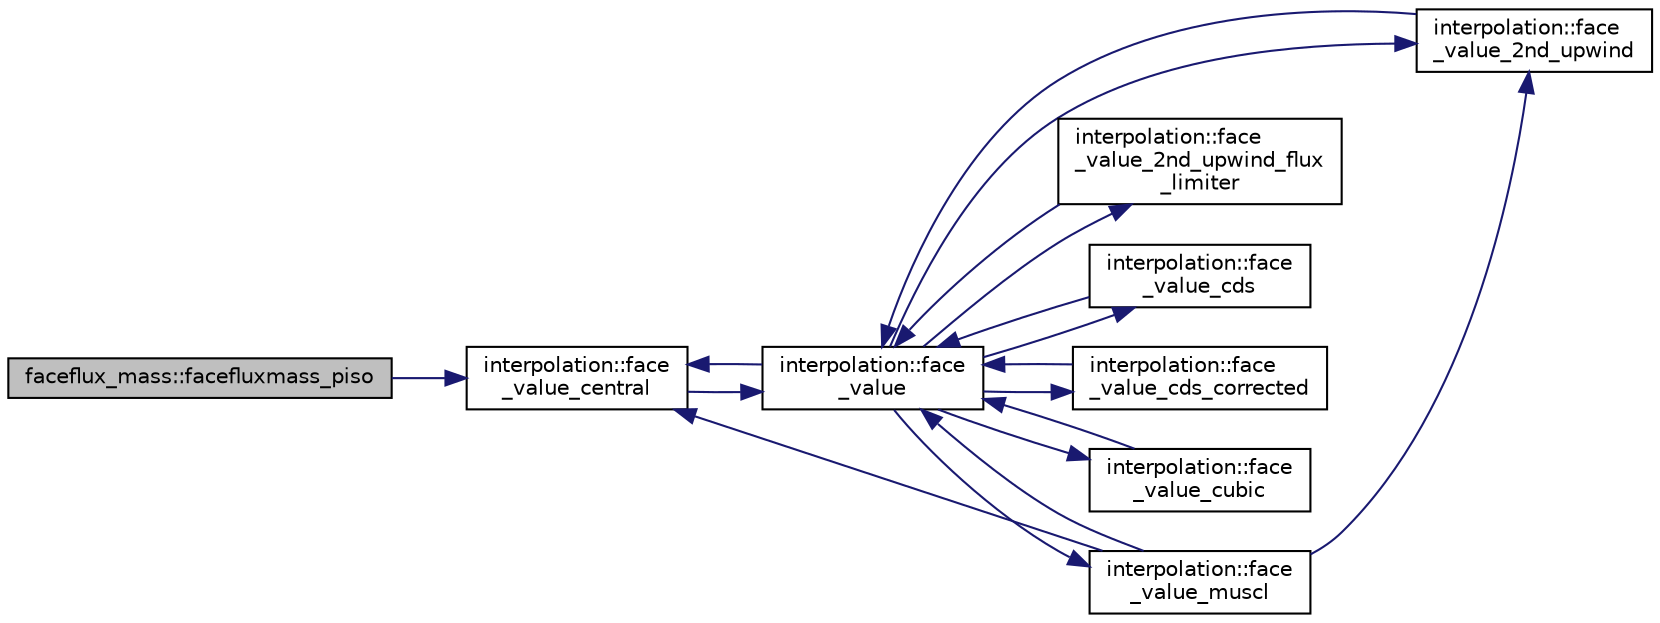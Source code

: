 digraph "faceflux_mass::facefluxmass_piso"
{
 // LATEX_PDF_SIZE
  edge [fontname="Helvetica",fontsize="10",labelfontname="Helvetica",labelfontsize="10"];
  node [fontname="Helvetica",fontsize="10",shape=record];
  rankdir="LR";
  Node1 [label="faceflux_mass::facefluxmass_piso",height=0.2,width=0.4,color="black", fillcolor="grey75", style="filled", fontcolor="black",tooltip=" "];
  Node1 -> Node2 [color="midnightblue",fontsize="10",style="solid"];
  Node2 [label="interpolation::face\l_value_central",height=0.2,width=0.4,color="black", fillcolor="white", style="filled",URL="$namespaceinterpolation.html#ab244a4491720b6c92b4f5e6e2539e06c",tooltip=" "];
  Node2 -> Node3 [color="midnightblue",fontsize="10",style="solid"];
  Node3 [label="interpolation::face\l_value",height=0.2,width=0.4,color="black", fillcolor="white", style="filled",URL="$namespaceinterpolation.html#a4906644e7abbc98fe9e87749dd7ca907",tooltip=" "];
  Node3 -> Node4 [color="midnightblue",fontsize="10",style="solid"];
  Node4 [label="interpolation::face\l_value_2nd_upwind",height=0.2,width=0.4,color="black", fillcolor="white", style="filled",URL="$namespaceinterpolation.html#aad6795e9522c835edaf6484a063343cc",tooltip=" "];
  Node4 -> Node3 [color="midnightblue",fontsize="10",style="solid"];
  Node3 -> Node5 [color="midnightblue",fontsize="10",style="solid"];
  Node5 [label="interpolation::face\l_value_2nd_upwind_flux\l_limiter",height=0.2,width=0.4,color="black", fillcolor="white", style="filled",URL="$namespaceinterpolation.html#af5ae37f4a0cb45e47998b454659a6eb9",tooltip=" "];
  Node5 -> Node3 [color="midnightblue",fontsize="10",style="solid"];
  Node3 -> Node6 [color="midnightblue",fontsize="10",style="solid"];
  Node6 [label="interpolation::face\l_value_cds",height=0.2,width=0.4,color="black", fillcolor="white", style="filled",URL="$namespaceinterpolation.html#a2955420d11e2fbe30a99e4fefc374759",tooltip=" "];
  Node6 -> Node3 [color="midnightblue",fontsize="10",style="solid"];
  Node3 -> Node7 [color="midnightblue",fontsize="10",style="solid"];
  Node7 [label="interpolation::face\l_value_cds_corrected",height=0.2,width=0.4,color="black", fillcolor="white", style="filled",URL="$namespaceinterpolation.html#aebfa91890374b7e5e59f1342aa091a58",tooltip=" "];
  Node7 -> Node3 [color="midnightblue",fontsize="10",style="solid"];
  Node3 -> Node2 [color="midnightblue",fontsize="10",style="solid"];
  Node3 -> Node8 [color="midnightblue",fontsize="10",style="solid"];
  Node8 [label="interpolation::face\l_value_cubic",height=0.2,width=0.4,color="black", fillcolor="white", style="filled",URL="$namespaceinterpolation.html#a4e41ac87b8bddda70bf19622413544e8",tooltip=" "];
  Node8 -> Node3 [color="midnightblue",fontsize="10",style="solid"];
  Node3 -> Node9 [color="midnightblue",fontsize="10",style="solid"];
  Node9 [label="interpolation::face\l_value_muscl",height=0.2,width=0.4,color="black", fillcolor="white", style="filled",URL="$namespaceinterpolation.html#a69b9fafef9c399b908b8c8b6b7c7862d",tooltip=" "];
  Node9 -> Node3 [color="midnightblue",fontsize="10",style="solid"];
  Node9 -> Node4 [color="midnightblue",fontsize="10",style="solid"];
  Node9 -> Node2 [color="midnightblue",fontsize="10",style="solid"];
}
